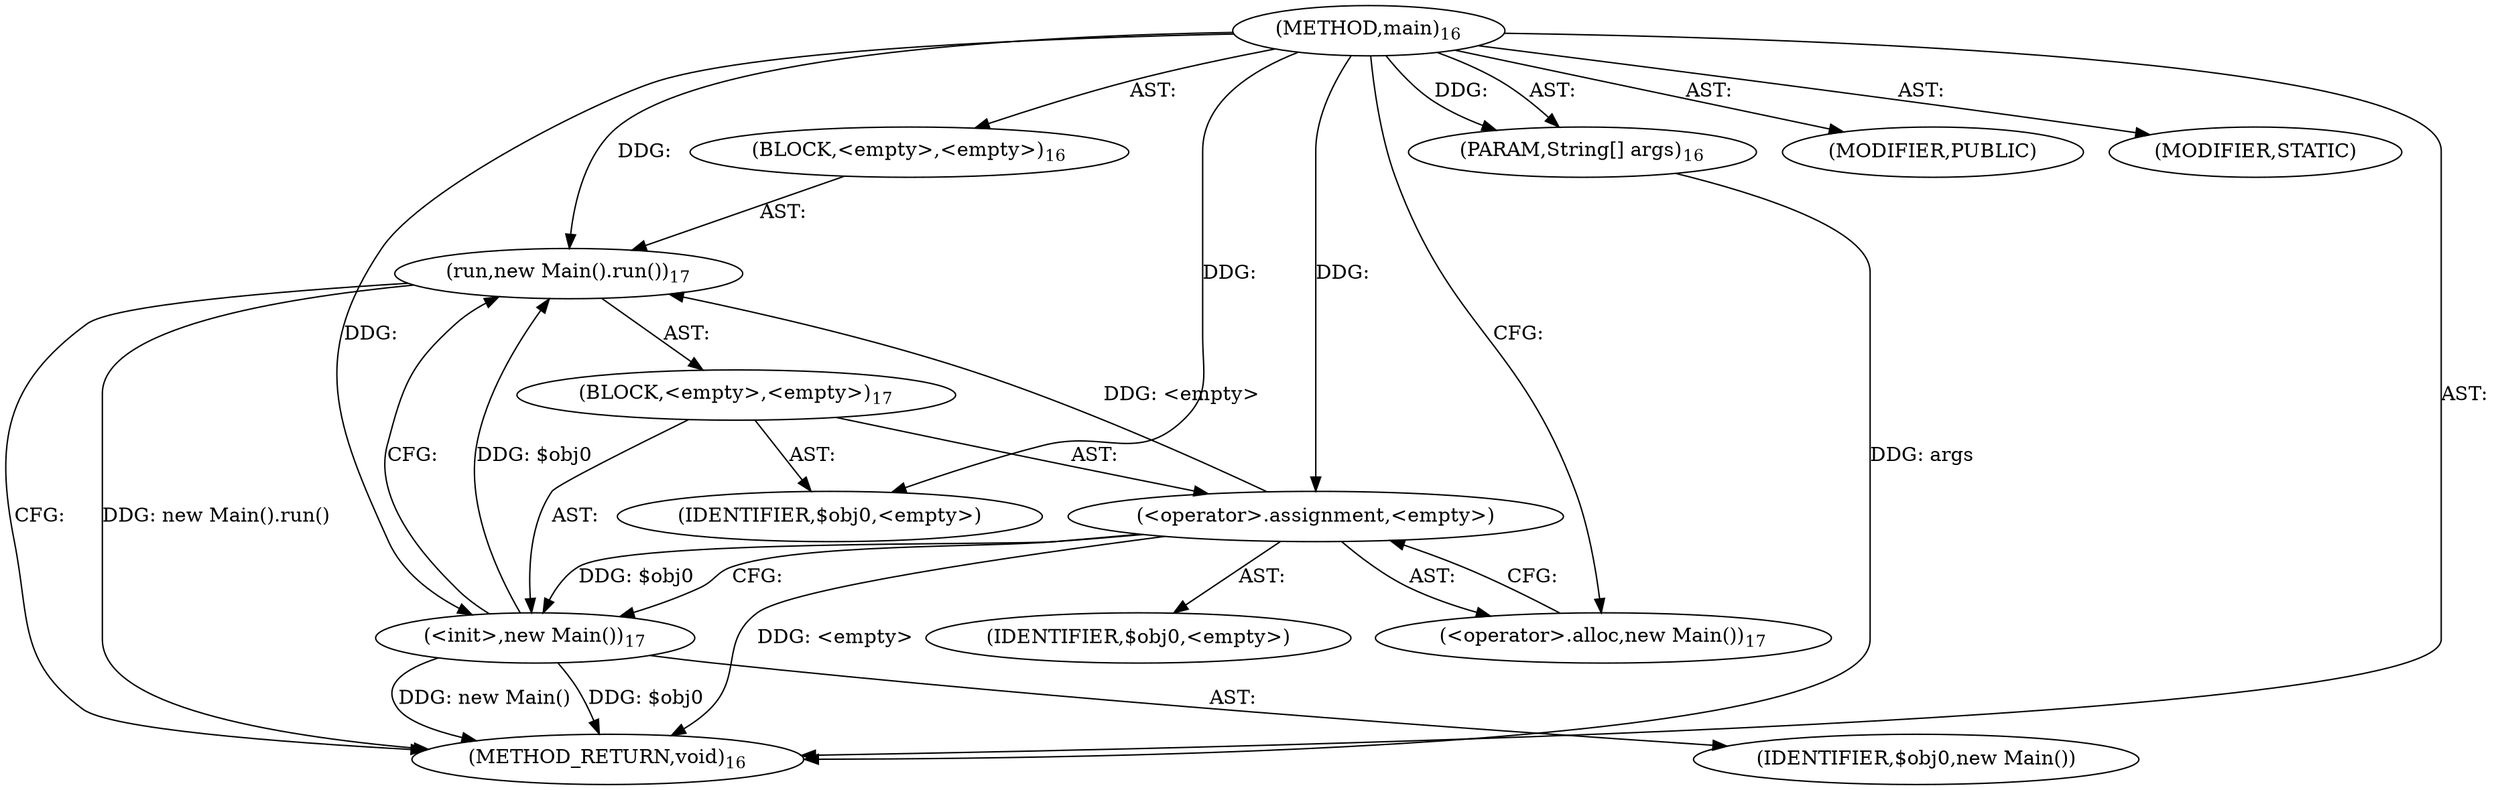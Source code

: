 digraph "main" {  
"25" [label = <(METHOD,main)<SUB>16</SUB>> ]
"26" [label = <(PARAM,String[] args)<SUB>16</SUB>> ]
"27" [label = <(BLOCK,&lt;empty&gt;,&lt;empty&gt;)<SUB>16</SUB>> ]
"28" [label = <(run,new Main().run())<SUB>17</SUB>> ]
"29" [label = <(BLOCK,&lt;empty&gt;,&lt;empty&gt;)<SUB>17</SUB>> ]
"30" [label = <(&lt;operator&gt;.assignment,&lt;empty&gt;)> ]
"31" [label = <(IDENTIFIER,$obj0,&lt;empty&gt;)> ]
"32" [label = <(&lt;operator&gt;.alloc,new Main())<SUB>17</SUB>> ]
"33" [label = <(&lt;init&gt;,new Main())<SUB>17</SUB>> ]
"34" [label = <(IDENTIFIER,$obj0,new Main())> ]
"35" [label = <(IDENTIFIER,$obj0,&lt;empty&gt;)> ]
"36" [label = <(MODIFIER,PUBLIC)> ]
"37" [label = <(MODIFIER,STATIC)> ]
"38" [label = <(METHOD_RETURN,void)<SUB>16</SUB>> ]
  "25" -> "26"  [ label = "AST: "] 
  "25" -> "27"  [ label = "AST: "] 
  "25" -> "36"  [ label = "AST: "] 
  "25" -> "37"  [ label = "AST: "] 
  "25" -> "38"  [ label = "AST: "] 
  "27" -> "28"  [ label = "AST: "] 
  "28" -> "29"  [ label = "AST: "] 
  "29" -> "30"  [ label = "AST: "] 
  "29" -> "33"  [ label = "AST: "] 
  "29" -> "35"  [ label = "AST: "] 
  "30" -> "31"  [ label = "AST: "] 
  "30" -> "32"  [ label = "AST: "] 
  "33" -> "34"  [ label = "AST: "] 
  "28" -> "38"  [ label = "CFG: "] 
  "30" -> "33"  [ label = "CFG: "] 
  "33" -> "28"  [ label = "CFG: "] 
  "32" -> "30"  [ label = "CFG: "] 
  "25" -> "32"  [ label = "CFG: "] 
  "26" -> "38"  [ label = "DDG: args"] 
  "30" -> "38"  [ label = "DDG: &lt;empty&gt;"] 
  "33" -> "38"  [ label = "DDG: $obj0"] 
  "33" -> "38"  [ label = "DDG: new Main()"] 
  "28" -> "38"  [ label = "DDG: new Main().run()"] 
  "25" -> "26"  [ label = "DDG: "] 
  "30" -> "28"  [ label = "DDG: &lt;empty&gt;"] 
  "33" -> "28"  [ label = "DDG: $obj0"] 
  "25" -> "28"  [ label = "DDG: "] 
  "25" -> "30"  [ label = "DDG: "] 
  "25" -> "35"  [ label = "DDG: "] 
  "30" -> "33"  [ label = "DDG: $obj0"] 
  "25" -> "33"  [ label = "DDG: "] 
}
